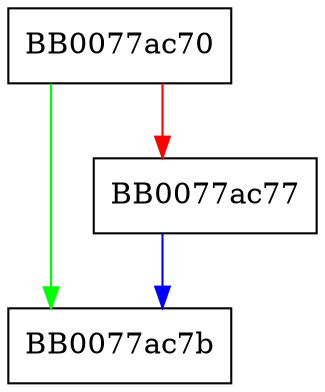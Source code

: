 digraph ossl_sa_num {
  node [shape="box"];
  graph [splines=ortho];
  BB0077ac70 -> BB0077ac7b [color="green"];
  BB0077ac70 -> BB0077ac77 [color="red"];
  BB0077ac77 -> BB0077ac7b [color="blue"];
}